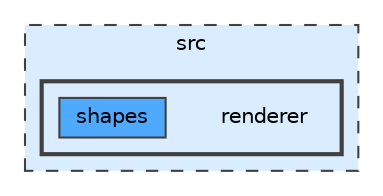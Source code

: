 digraph "src/renderer"
{
 // LATEX_PDF_SIZE
  bgcolor="transparent";
  edge [fontname=Helvetica,fontsize=10,labelfontname=Helvetica,labelfontsize=10];
  node [fontname=Helvetica,fontsize=10,shape=box,height=0.2,width=0.4];
  compound=true
  subgraph clusterdir_68267d1309a1af8e8297ef4c3efbcdba {
    graph [ bgcolor="#daedff", pencolor="grey25", label="src", fontname=Helvetica,fontsize=10 style="filled,dashed", URL="dir_68267d1309a1af8e8297ef4c3efbcdba.html",tooltip=""]
  subgraph clusterdir_7bc5e25958a2fb25a8561f3aa0def6c5 {
    graph [ bgcolor="#daedff", pencolor="grey25", label="", fontname=Helvetica,fontsize=10 style="filled,bold", URL="dir_7bc5e25958a2fb25a8561f3aa0def6c5.html",tooltip=""]
    dir_7bc5e25958a2fb25a8561f3aa0def6c5 [shape=plaintext, label="renderer"];
  dir_9a9abcceff25789952a683021207c13b [label="shapes", fillcolor="#4ea9ff", color="grey25", style="filled", URL="dir_9a9abcceff25789952a683021207c13b.html",tooltip=""];
  }
  }
}
